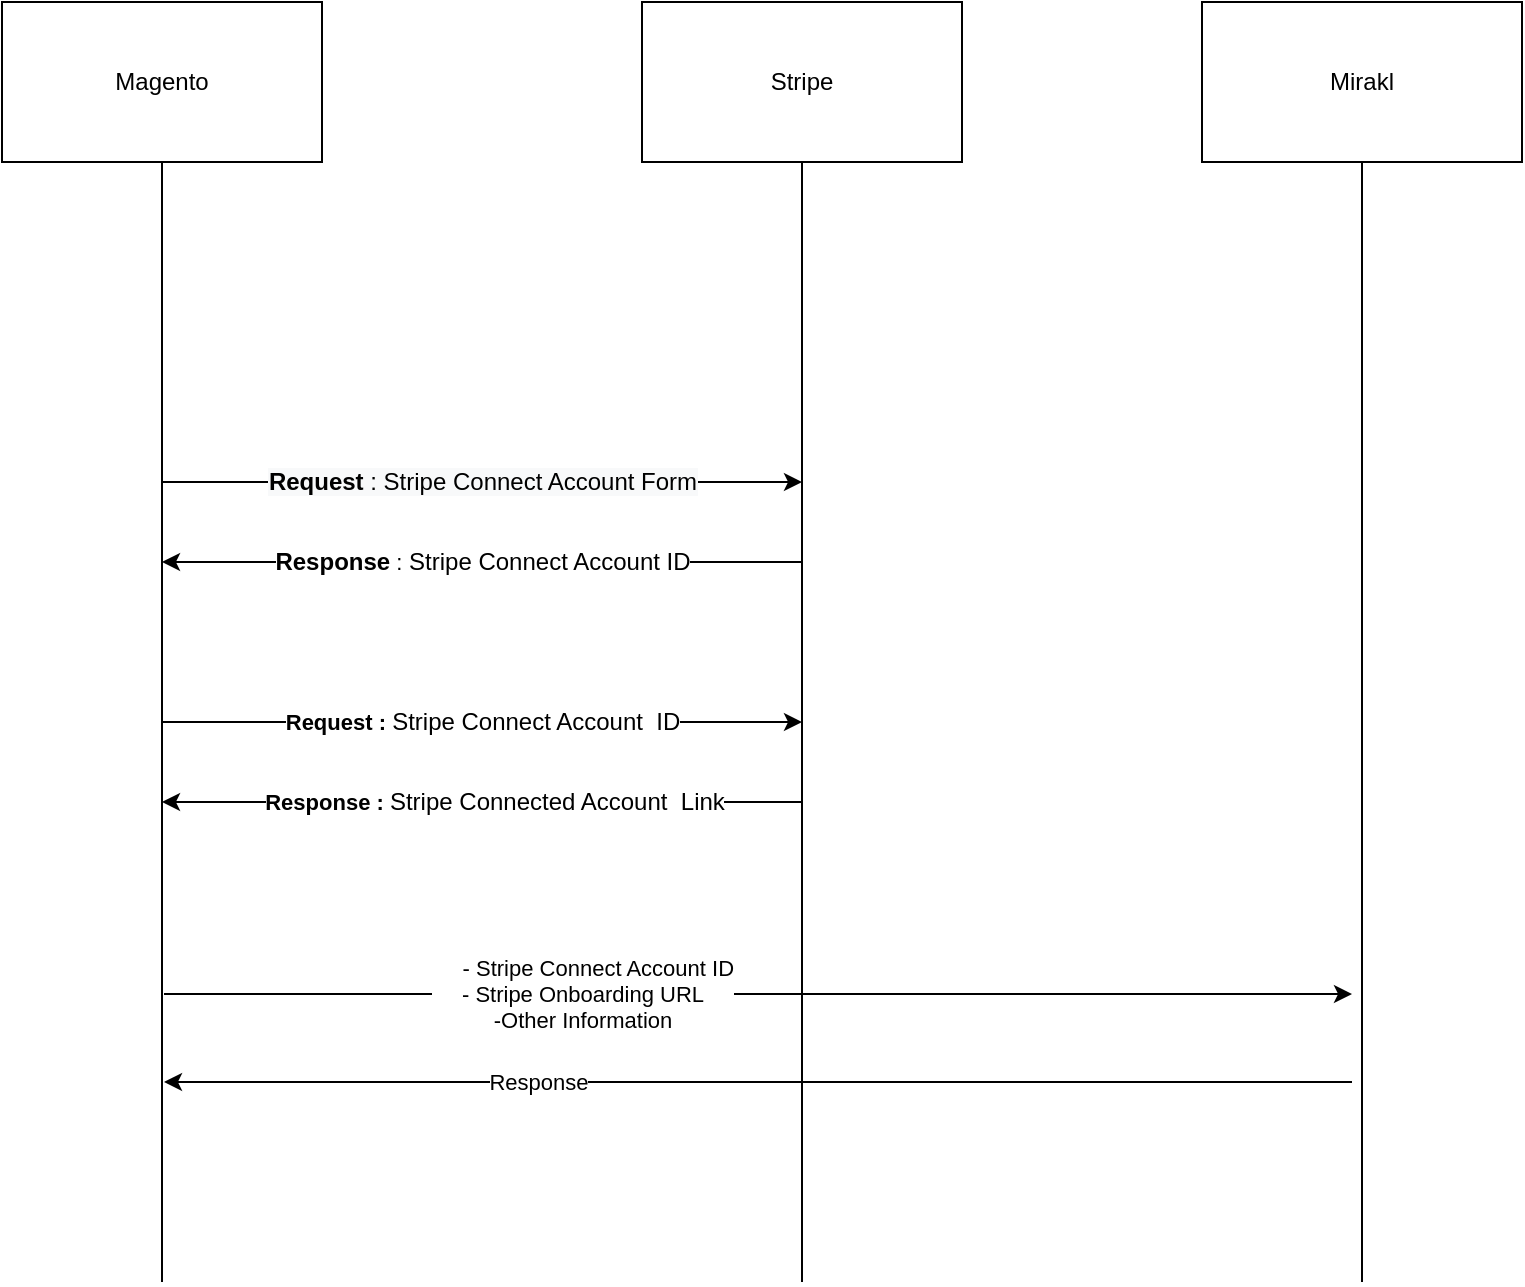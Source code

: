 <mxfile version="14.4.4" type="github">
  <diagram id="s0wM75NJx5sVvs3lPAKs" name="Page-1">
    <mxGraphModel dx="1350" dy="774" grid="1" gridSize="11" guides="1" tooltips="1" connect="1" arrows="1" fold="1" page="1" pageScale="1" pageWidth="827" pageHeight="1169" math="0" shadow="0">
      <root>
        <mxCell id="0" />
        <mxCell id="1" parent="0" />
        <mxCell id="XGzRJs7LDD1laUel_MjV-1" value="" style="rounded=0;whiteSpace=wrap;html=1;" vertex="1" parent="1">
          <mxGeometry x="40" y="120" width="160" height="80" as="geometry" />
        </mxCell>
        <mxCell id="XGzRJs7LDD1laUel_MjV-2" value="" style="rounded=0;whiteSpace=wrap;html=1;" vertex="1" parent="1">
          <mxGeometry x="360" y="120" width="160" height="80" as="geometry" />
        </mxCell>
        <mxCell id="XGzRJs7LDD1laUel_MjV-3" value="" style="rounded=0;whiteSpace=wrap;html=1;" vertex="1" parent="1">
          <mxGeometry x="640" y="120" width="160" height="80" as="geometry" />
        </mxCell>
        <mxCell id="XGzRJs7LDD1laUel_MjV-4" value="" style="endArrow=none;html=1;entryX=0.5;entryY=1;entryDx=0;entryDy=0;" edge="1" parent="1" target="XGzRJs7LDD1laUel_MjV-2">
          <mxGeometry width="50" height="50" relative="1" as="geometry">
            <mxPoint x="440" y="760" as="sourcePoint" />
            <mxPoint x="440" y="370" as="targetPoint" />
            <Array as="points" />
          </mxGeometry>
        </mxCell>
        <mxCell id="XGzRJs7LDD1laUel_MjV-5" value="" style="endArrow=none;html=1;entryX=0.5;entryY=1;entryDx=0;entryDy=0;" edge="1" parent="1" target="XGzRJs7LDD1laUel_MjV-1">
          <mxGeometry width="50" height="50" relative="1" as="geometry">
            <mxPoint x="120" y="760" as="sourcePoint" />
            <mxPoint x="450" y="210" as="targetPoint" />
            <Array as="points" />
          </mxGeometry>
        </mxCell>
        <mxCell id="XGzRJs7LDD1laUel_MjV-6" value="" style="endArrow=none;html=1;entryX=0.5;entryY=1;entryDx=0;entryDy=0;" edge="1" parent="1" target="XGzRJs7LDD1laUel_MjV-3">
          <mxGeometry width="50" height="50" relative="1" as="geometry">
            <mxPoint x="720" y="760" as="sourcePoint" />
            <mxPoint x="450" y="210" as="targetPoint" />
            <Array as="points" />
          </mxGeometry>
        </mxCell>
        <mxCell id="XGzRJs7LDD1laUel_MjV-7" value="Magento" style="text;html=1;strokeColor=none;fillColor=none;align=center;verticalAlign=middle;whiteSpace=wrap;rounded=0;" vertex="1" parent="1">
          <mxGeometry x="100" y="150" width="40" height="20" as="geometry" />
        </mxCell>
        <mxCell id="XGzRJs7LDD1laUel_MjV-9" value="Stripe" style="text;html=1;strokeColor=none;fillColor=none;align=center;verticalAlign=middle;whiteSpace=wrap;rounded=0;" vertex="1" parent="1">
          <mxGeometry x="420" y="150" width="40" height="20" as="geometry" />
        </mxCell>
        <mxCell id="XGzRJs7LDD1laUel_MjV-10" value="Mirakl" style="text;html=1;strokeColor=none;fillColor=none;align=center;verticalAlign=middle;whiteSpace=wrap;rounded=0;" vertex="1" parent="1">
          <mxGeometry x="700" y="150" width="40" height="20" as="geometry" />
        </mxCell>
        <mxCell id="XGzRJs7LDD1laUel_MjV-16" value="" style="endArrow=classic;html=1;" edge="1" parent="1">
          <mxGeometry relative="1" as="geometry">
            <mxPoint x="440" y="400" as="sourcePoint" />
            <mxPoint x="120" y="400" as="targetPoint" />
          </mxGeometry>
        </mxCell>
        <mxCell id="XGzRJs7LDD1laUel_MjV-17" value="&lt;b&gt;&lt;font style=&quot;font-size: 12px&quot;&gt;Response&lt;/font&gt;&lt;/b&gt; :&lt;font style=&quot;font-size: 12px&quot;&gt; Stripe Connect Account ID&lt;/font&gt;" style="edgeLabel;resizable=0;html=1;align=center;verticalAlign=middle;fontSize=11;" connectable="0" vertex="1" parent="XGzRJs7LDD1laUel_MjV-16">
          <mxGeometry relative="1" as="geometry" />
        </mxCell>
        <mxCell id="XGzRJs7LDD1laUel_MjV-22" value="Label" style="endArrow=classic;html=1;" edge="1" parent="1">
          <mxGeometry relative="1" as="geometry">
            <mxPoint x="120" y="360" as="sourcePoint" />
            <mxPoint x="440" y="360" as="targetPoint" />
          </mxGeometry>
        </mxCell>
        <mxCell id="XGzRJs7LDD1laUel_MjV-23" value="&lt;span style=&quot;color: rgb(0 , 0 , 0) ; font-family: &amp;#34;helvetica&amp;#34; ; font-size: 12px ; font-style: normal ; letter-spacing: normal ; text-align: center ; text-indent: 0px ; text-transform: none ; word-spacing: 0px ; background-color: rgb(248 , 249 , 250) ; display: inline ; float: none&quot;&gt;&lt;b&gt;Request&lt;/b&gt;&lt;/span&gt;&lt;span style=&quot;color: rgb(0 , 0 , 0) ; font-family: &amp;#34;helvetica&amp;#34; ; font-size: 12px ; font-style: normal ; font-weight: 400 ; letter-spacing: normal ; text-align: center ; text-indent: 0px ; text-transform: none ; word-spacing: 0px ; background-color: rgb(248 , 249 , 250) ; display: inline ; float: none&quot;&gt; : Stripe Connect Account Form&lt;/span&gt;" style="edgeLabel;resizable=0;html=1;align=center;verticalAlign=middle;" connectable="0" vertex="1" parent="XGzRJs7LDD1laUel_MjV-22">
          <mxGeometry relative="1" as="geometry" />
        </mxCell>
        <mxCell id="XGzRJs7LDD1laUel_MjV-27" value="Label" style="endArrow=classic;html=1;" edge="1" parent="1">
          <mxGeometry relative="1" as="geometry">
            <mxPoint x="120" y="480" as="sourcePoint" />
            <mxPoint x="440" y="480" as="targetPoint" />
          </mxGeometry>
        </mxCell>
        <mxCell id="XGzRJs7LDD1laUel_MjV-28" value="&lt;b&gt;Request : &lt;/b&gt;&lt;font style=&quot;font-size: 12px&quot;&gt;Stripe Connect Account&amp;nbsp; ID&lt;/font&gt;" style="edgeLabel;resizable=0;html=1;align=center;verticalAlign=middle;" connectable="0" vertex="1" parent="XGzRJs7LDD1laUel_MjV-27">
          <mxGeometry relative="1" as="geometry" />
        </mxCell>
        <mxCell id="XGzRJs7LDD1laUel_MjV-33" value="Label" style="endArrow=classic;html=1;" edge="1" parent="1">
          <mxGeometry relative="1" as="geometry">
            <mxPoint x="440" y="520" as="sourcePoint" />
            <mxPoint x="120" y="520" as="targetPoint" />
            <Array as="points" />
          </mxGeometry>
        </mxCell>
        <mxCell id="XGzRJs7LDD1laUel_MjV-34" value="&lt;b&gt;Response : &lt;/b&gt;&lt;font style=&quot;font-size: 12px&quot;&gt;Stripe Connected Account&amp;nbsp; Link&lt;/font&gt;" style="edgeLabel;resizable=0;html=1;align=center;verticalAlign=middle;" connectable="0" vertex="1" parent="XGzRJs7LDD1laUel_MjV-33">
          <mxGeometry relative="1" as="geometry">
            <mxPoint x="6" as="offset" />
          </mxGeometry>
        </mxCell>
        <mxCell id="XGzRJs7LDD1laUel_MjV-45" value="" style="endArrow=classic;html=1;fontSize=11;" edge="1" parent="1">
          <mxGeometry relative="1" as="geometry">
            <mxPoint x="121" y="616" as="sourcePoint" />
            <mxPoint x="715" y="616" as="targetPoint" />
          </mxGeometry>
        </mxCell>
        <mxCell id="XGzRJs7LDD1laUel_MjV-46" value="&amp;nbsp; &amp;nbsp; &amp;nbsp;- Stripe Connect Account ID&lt;br&gt;- Stripe&amp;nbsp;Onboarding URL&lt;br&gt;-Other Information" style="edgeLabel;resizable=0;html=1;align=center;verticalAlign=middle;" connectable="0" vertex="1" parent="XGzRJs7LDD1laUel_MjV-45">
          <mxGeometry relative="1" as="geometry">
            <mxPoint x="-88" as="offset" />
          </mxGeometry>
        </mxCell>
        <mxCell id="XGzRJs7LDD1laUel_MjV-48" value="" style="endArrow=classic;html=1;fontSize=11;" edge="1" parent="1">
          <mxGeometry relative="1" as="geometry">
            <mxPoint x="715" y="660" as="sourcePoint" />
            <mxPoint x="121" y="660" as="targetPoint" />
          </mxGeometry>
        </mxCell>
        <mxCell id="XGzRJs7LDD1laUel_MjV-49" value="Response" style="edgeLabel;resizable=0;html=1;align=center;verticalAlign=middle;" connectable="0" vertex="1" parent="XGzRJs7LDD1laUel_MjV-48">
          <mxGeometry relative="1" as="geometry">
            <mxPoint x="-110" as="offset" />
          </mxGeometry>
        </mxCell>
      </root>
    </mxGraphModel>
  </diagram>
</mxfile>
